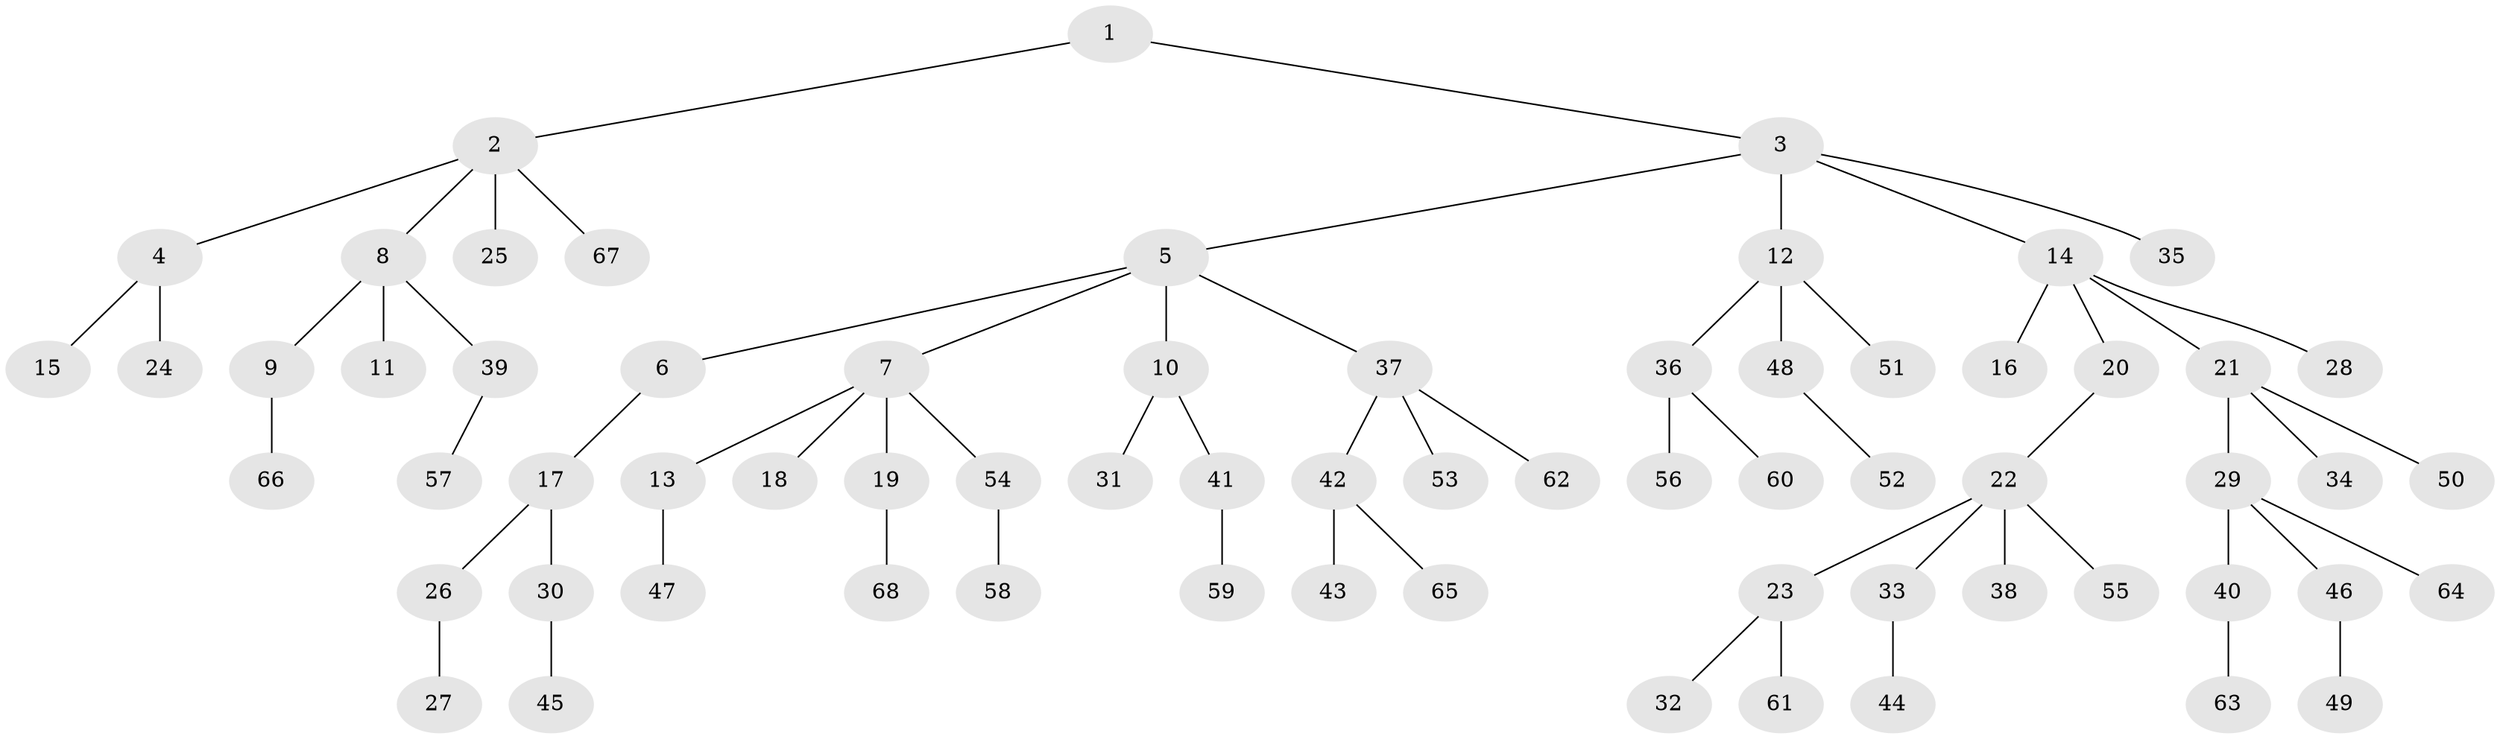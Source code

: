 // Generated by graph-tools (version 1.1) at 2025/36/03/09/25 02:36:39]
// undirected, 68 vertices, 67 edges
graph export_dot {
graph [start="1"]
  node [color=gray90,style=filled];
  1;
  2;
  3;
  4;
  5;
  6;
  7;
  8;
  9;
  10;
  11;
  12;
  13;
  14;
  15;
  16;
  17;
  18;
  19;
  20;
  21;
  22;
  23;
  24;
  25;
  26;
  27;
  28;
  29;
  30;
  31;
  32;
  33;
  34;
  35;
  36;
  37;
  38;
  39;
  40;
  41;
  42;
  43;
  44;
  45;
  46;
  47;
  48;
  49;
  50;
  51;
  52;
  53;
  54;
  55;
  56;
  57;
  58;
  59;
  60;
  61;
  62;
  63;
  64;
  65;
  66;
  67;
  68;
  1 -- 2;
  1 -- 3;
  2 -- 4;
  2 -- 8;
  2 -- 25;
  2 -- 67;
  3 -- 5;
  3 -- 12;
  3 -- 14;
  3 -- 35;
  4 -- 15;
  4 -- 24;
  5 -- 6;
  5 -- 7;
  5 -- 10;
  5 -- 37;
  6 -- 17;
  7 -- 13;
  7 -- 18;
  7 -- 19;
  7 -- 54;
  8 -- 9;
  8 -- 11;
  8 -- 39;
  9 -- 66;
  10 -- 31;
  10 -- 41;
  12 -- 36;
  12 -- 48;
  12 -- 51;
  13 -- 47;
  14 -- 16;
  14 -- 20;
  14 -- 21;
  14 -- 28;
  17 -- 26;
  17 -- 30;
  19 -- 68;
  20 -- 22;
  21 -- 29;
  21 -- 34;
  21 -- 50;
  22 -- 23;
  22 -- 33;
  22 -- 38;
  22 -- 55;
  23 -- 32;
  23 -- 61;
  26 -- 27;
  29 -- 40;
  29 -- 46;
  29 -- 64;
  30 -- 45;
  33 -- 44;
  36 -- 56;
  36 -- 60;
  37 -- 42;
  37 -- 53;
  37 -- 62;
  39 -- 57;
  40 -- 63;
  41 -- 59;
  42 -- 43;
  42 -- 65;
  46 -- 49;
  48 -- 52;
  54 -- 58;
}
